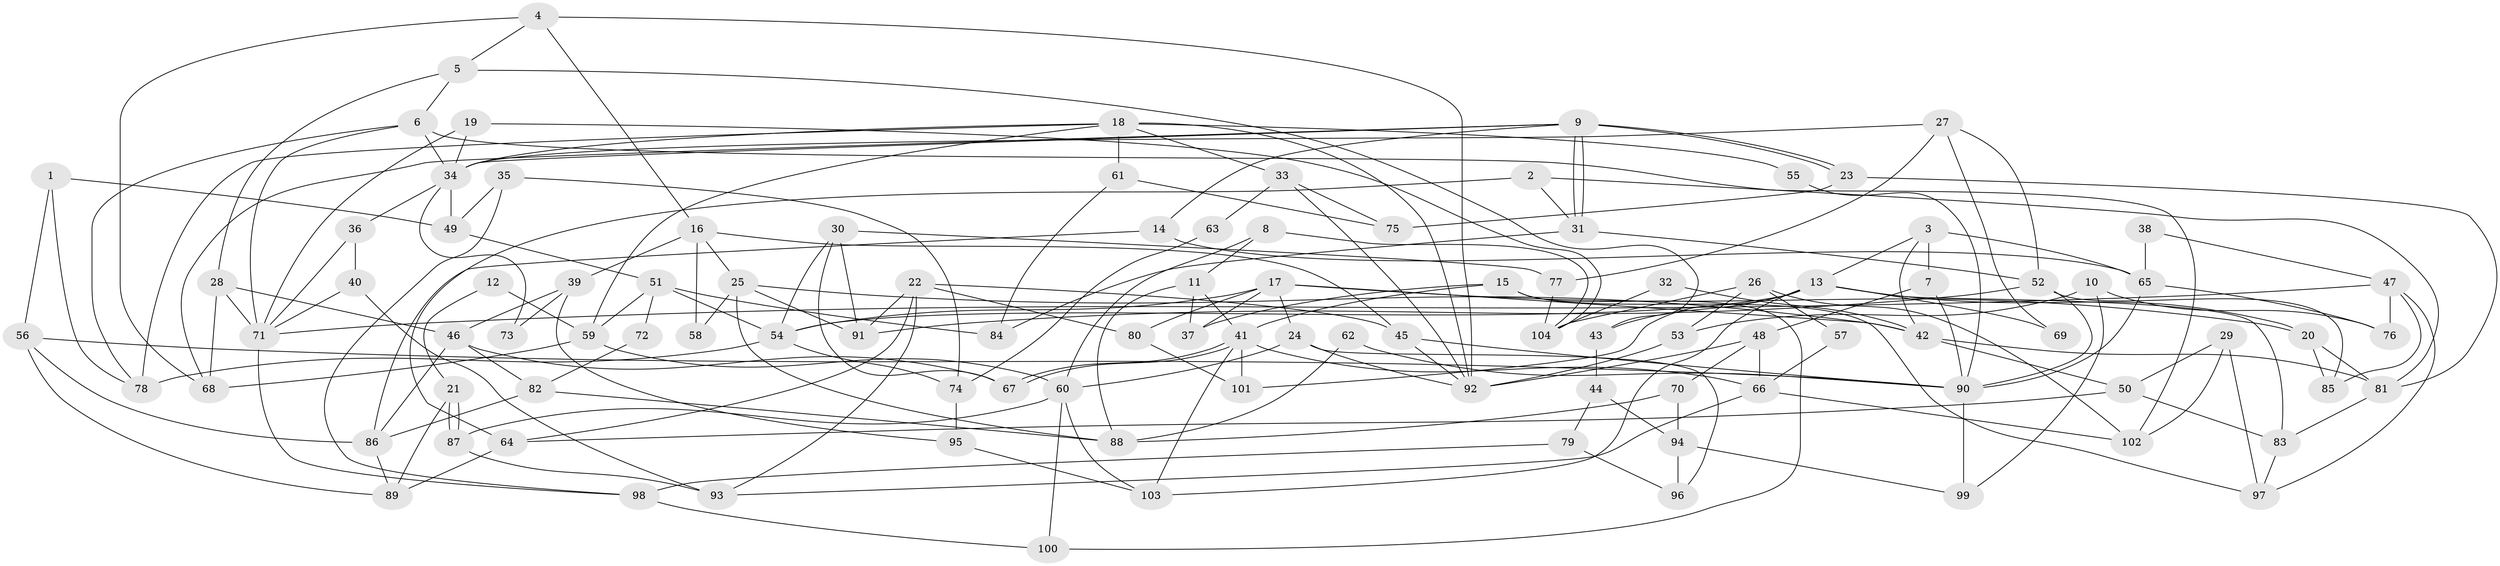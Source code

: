 // coarse degree distribution, {4: 0.15625, 7: 0.25, 8: 0.125, 3: 0.03125, 6: 0.125, 10: 0.03125, 5: 0.15625, 11: 0.09375, 9: 0.03125}
// Generated by graph-tools (version 1.1) at 2025/37/03/04/25 23:37:00]
// undirected, 104 vertices, 208 edges
graph export_dot {
  node [color=gray90,style=filled];
  1;
  2;
  3;
  4;
  5;
  6;
  7;
  8;
  9;
  10;
  11;
  12;
  13;
  14;
  15;
  16;
  17;
  18;
  19;
  20;
  21;
  22;
  23;
  24;
  25;
  26;
  27;
  28;
  29;
  30;
  31;
  32;
  33;
  34;
  35;
  36;
  37;
  38;
  39;
  40;
  41;
  42;
  43;
  44;
  45;
  46;
  47;
  48;
  49;
  50;
  51;
  52;
  53;
  54;
  55;
  56;
  57;
  58;
  59;
  60;
  61;
  62;
  63;
  64;
  65;
  66;
  67;
  68;
  69;
  70;
  71;
  72;
  73;
  74;
  75;
  76;
  77;
  78;
  79;
  80;
  81;
  82;
  83;
  84;
  85;
  86;
  87;
  88;
  89;
  90;
  91;
  92;
  93;
  94;
  95;
  96;
  97;
  98;
  99;
  100;
  101;
  102;
  103;
  104;
  1 -- 78;
  1 -- 49;
  1 -- 56;
  2 -- 64;
  2 -- 31;
  2 -- 81;
  3 -- 42;
  3 -- 65;
  3 -- 7;
  3 -- 13;
  4 -- 68;
  4 -- 16;
  4 -- 5;
  4 -- 92;
  5 -- 28;
  5 -- 6;
  5 -- 43;
  6 -- 78;
  6 -- 34;
  6 -- 71;
  6 -- 102;
  7 -- 48;
  7 -- 90;
  8 -- 11;
  8 -- 60;
  8 -- 104;
  9 -- 23;
  9 -- 23;
  9 -- 31;
  9 -- 31;
  9 -- 14;
  9 -- 34;
  9 -- 68;
  10 -- 53;
  10 -- 99;
  10 -- 76;
  11 -- 37;
  11 -- 41;
  11 -- 88;
  12 -- 59;
  12 -- 21;
  13 -- 83;
  13 -- 20;
  13 -- 43;
  13 -- 54;
  13 -- 69;
  13 -- 101;
  13 -- 103;
  14 -- 86;
  14 -- 65;
  15 -- 41;
  15 -- 97;
  15 -- 37;
  15 -- 100;
  16 -- 45;
  16 -- 25;
  16 -- 39;
  16 -- 58;
  17 -- 54;
  17 -- 80;
  17 -- 20;
  17 -- 24;
  17 -- 37;
  17 -- 42;
  18 -- 34;
  18 -- 61;
  18 -- 33;
  18 -- 55;
  18 -- 59;
  18 -- 78;
  18 -- 92;
  19 -- 71;
  19 -- 34;
  19 -- 104;
  20 -- 81;
  20 -- 85;
  21 -- 87;
  21 -- 87;
  21 -- 89;
  22 -- 45;
  22 -- 91;
  22 -- 64;
  22 -- 80;
  22 -- 93;
  23 -- 81;
  23 -- 75;
  24 -- 92;
  24 -- 60;
  24 -- 96;
  25 -- 91;
  25 -- 42;
  25 -- 58;
  25 -- 88;
  26 -- 102;
  26 -- 104;
  26 -- 53;
  26 -- 57;
  27 -- 34;
  27 -- 77;
  27 -- 52;
  27 -- 69;
  28 -- 46;
  28 -- 71;
  28 -- 68;
  29 -- 50;
  29 -- 102;
  29 -- 97;
  30 -- 67;
  30 -- 54;
  30 -- 77;
  30 -- 91;
  31 -- 52;
  31 -- 84;
  32 -- 42;
  32 -- 104;
  33 -- 92;
  33 -- 63;
  33 -- 75;
  34 -- 36;
  34 -- 49;
  34 -- 73;
  35 -- 74;
  35 -- 98;
  35 -- 49;
  36 -- 71;
  36 -- 40;
  38 -- 65;
  38 -- 47;
  39 -- 46;
  39 -- 73;
  39 -- 95;
  40 -- 93;
  40 -- 71;
  41 -- 67;
  41 -- 67;
  41 -- 103;
  41 -- 66;
  41 -- 101;
  42 -- 81;
  42 -- 50;
  43 -- 44;
  44 -- 94;
  44 -- 79;
  45 -- 90;
  45 -- 92;
  46 -- 82;
  46 -- 86;
  46 -- 67;
  47 -- 71;
  47 -- 76;
  47 -- 85;
  47 -- 97;
  48 -- 92;
  48 -- 66;
  48 -- 70;
  49 -- 51;
  50 -- 83;
  50 -- 64;
  51 -- 59;
  51 -- 54;
  51 -- 72;
  51 -- 84;
  52 -- 85;
  52 -- 90;
  52 -- 91;
  53 -- 92;
  54 -- 74;
  54 -- 78;
  55 -- 90;
  56 -- 90;
  56 -- 86;
  56 -- 89;
  57 -- 66;
  59 -- 68;
  59 -- 60;
  60 -- 87;
  60 -- 100;
  60 -- 103;
  61 -- 84;
  61 -- 75;
  62 -- 88;
  62 -- 90;
  63 -- 74;
  64 -- 89;
  65 -- 90;
  65 -- 76;
  66 -- 93;
  66 -- 102;
  70 -- 88;
  70 -- 94;
  71 -- 98;
  72 -- 82;
  74 -- 95;
  77 -- 104;
  79 -- 98;
  79 -- 96;
  80 -- 101;
  81 -- 83;
  82 -- 86;
  82 -- 88;
  83 -- 97;
  86 -- 89;
  87 -- 93;
  90 -- 99;
  94 -- 96;
  94 -- 99;
  95 -- 103;
  98 -- 100;
}
